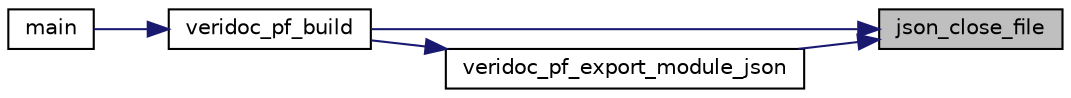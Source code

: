 digraph "json_close_file"
{
 // INTERACTIVE_SVG=YES
 // LATEX_PDF_SIZE
  edge [fontname="Helvetica",fontsize="10",labelfontname="Helvetica",labelfontsize="10"];
  node [fontname="Helvetica",fontsize="10",shape=record];
  rankdir="RL";
  Node1 [label="json_close_file",height=0.2,width=0.4,color="black", fillcolor="grey75", style="filled", fontcolor="black",tooltip="Frees the memory allocated to a json_file construct and closes the file."];
  Node1 -> Node2 [dir="back",color="midnightblue",fontsize="10",style="solid",fontname="Helvetica"];
  Node2 [label="veridoc_pf_build",height=0.2,width=0.4,color="black", fillcolor="white", style="filled",URL="$veridoc-page-factory_8h.html#a412602858a9fed1745e85d5438530c09",tooltip="Top level function for exporting the whole parsed data set to html."];
  Node2 -> Node3 [dir="back",color="midnightblue",fontsize="10",style="solid",fontname="Helvetica"];
  Node3 [label="main",height=0.2,width=0.4,color="black", fillcolor="white", style="filled",URL="$main_8c.html#a3c04138a5bfe5d72780bb7e82a18e627",tooltip=" "];
  Node1 -> Node4 [dir="back",color="midnightblue",fontsize="10",style="solid",fontname="Helvetica"];
  Node4 [label="veridoc_pf_export_module_json",height=0.2,width=0.4,color="black", fillcolor="white", style="filled",URL="$veridoc-page-factory_8c.html#a2d1c65ce0ed78b7c99c091136ac58f07",tooltip="Function responsible for exporting information on a module as JSON."];
  Node4 -> Node2 [dir="back",color="midnightblue",fontsize="10",style="solid",fontname="Helvetica"];
}
